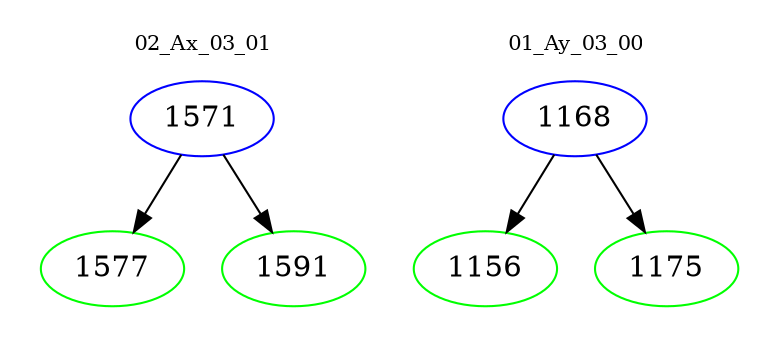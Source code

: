 digraph{
subgraph cluster_0 {
color = white
label = "02_Ax_03_01";
fontsize=10;
T0_1571 [label="1571", color="blue"]
T0_1571 -> T0_1577 [color="black"]
T0_1577 [label="1577", color="green"]
T0_1571 -> T0_1591 [color="black"]
T0_1591 [label="1591", color="green"]
}
subgraph cluster_1 {
color = white
label = "01_Ay_03_00";
fontsize=10;
T1_1168 [label="1168", color="blue"]
T1_1168 -> T1_1156 [color="black"]
T1_1156 [label="1156", color="green"]
T1_1168 -> T1_1175 [color="black"]
T1_1175 [label="1175", color="green"]
}
}

